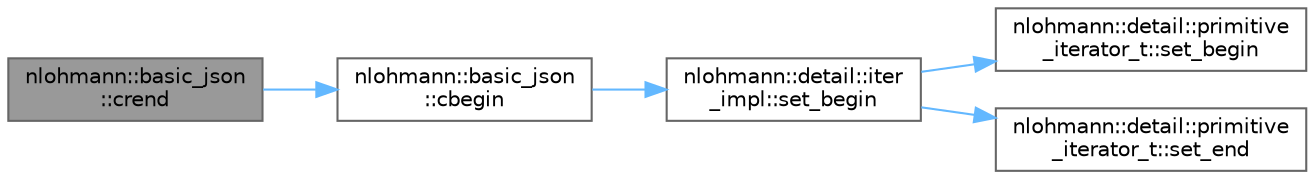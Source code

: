 digraph "nlohmann::basic_json::crend"
{
 // LATEX_PDF_SIZE
  bgcolor="transparent";
  edge [fontname=Helvetica,fontsize=10,labelfontname=Helvetica,labelfontsize=10];
  node [fontname=Helvetica,fontsize=10,shape=box,height=0.2,width=0.4];
  rankdir="LR";
  Node1 [label="nlohmann::basic_json\l::crend",height=0.2,width=0.4,color="gray40", fillcolor="grey60", style="filled", fontcolor="black",tooltip="returns a const reverse iterator to one before the first"];
  Node1 -> Node2 [color="steelblue1",style="solid"];
  Node2 [label="nlohmann::basic_json\l::cbegin",height=0.2,width=0.4,color="grey40", fillcolor="white", style="filled",URL="$a01659.html#ae508c13e3ad6ce445bcaf24a2bc7d039",tooltip="returns a const iterator to the first element"];
  Node2 -> Node3 [color="steelblue1",style="solid"];
  Node3 [label="nlohmann::detail::iter\l_impl::set_begin",height=0.2,width=0.4,color="grey40", fillcolor="white", style="filled",URL="$a02011.html#a5d5f92c7f6848814bc82cf7e4e541820",tooltip="set the iterator to the first value"];
  Node3 -> Node4 [color="steelblue1",style="solid"];
  Node4 [label="nlohmann::detail::primitive\l_iterator_t::set_begin",height=0.2,width=0.4,color="grey40", fillcolor="white", style="filled",URL="$a02003.html#a9d9b005906106e12aed738f97d7fee42",tooltip="set iterator to a defined beginning"];
  Node3 -> Node5 [color="steelblue1",style="solid"];
  Node5 [label="nlohmann::detail::primitive\l_iterator_t::set_end",height=0.2,width=0.4,color="grey40", fillcolor="white", style="filled",URL="$a02003.html#ad26a823483846a12d890c3feed3097eb",tooltip="set iterator to a defined past the end"];
}

